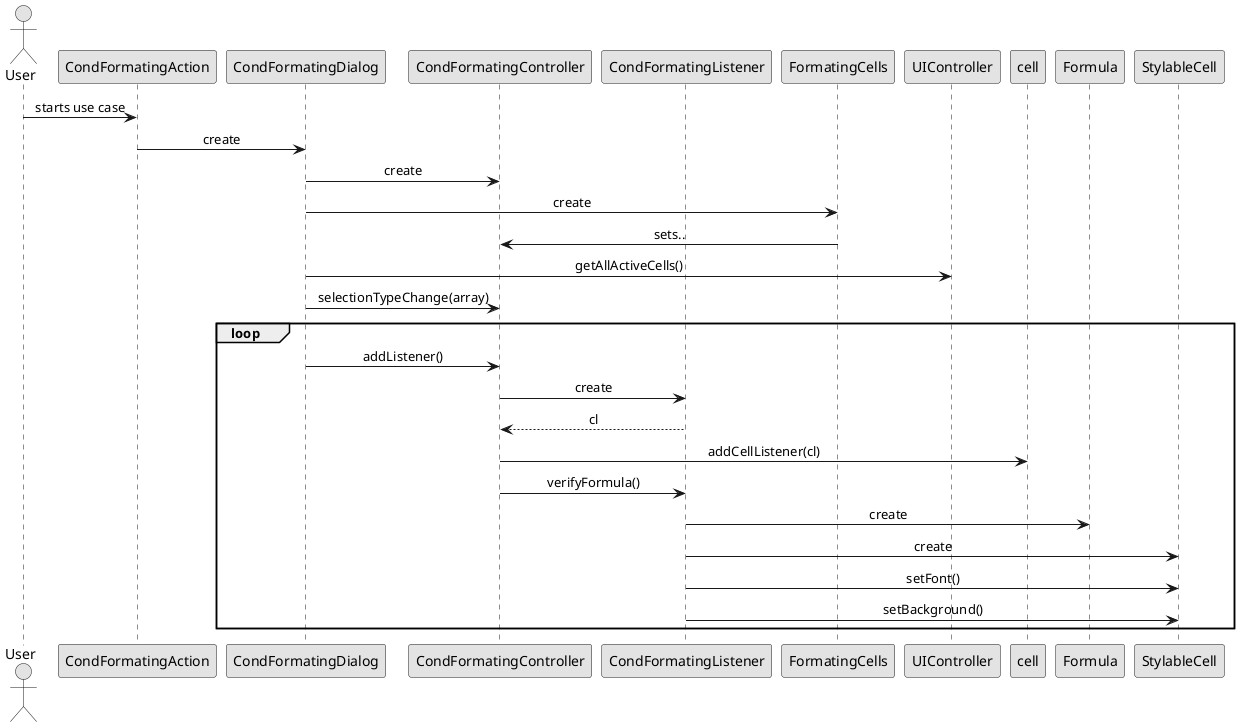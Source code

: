 @startuml

skinparam sequenceMessageAlign center
skinparam monochrome true

actor User
participant "CondFormatingAction" as cfa
participant "CondFormatingDialog" as cfd
participant "CondFormatingController" as cfc
participant "CondFormatingListener" as cfl

User->cfa: starts use case
cfa->cfd:create
cfd->cfc:create
cfd->FormatingCells:create
FormatingCells->cfc:sets..
cfd->UIController:getAllActiveCells()
cfd->cfc:selectionTypeChange(array)
loop
cfd->cfc:addListener()
cfc->cfl:create
cfl-->cfc:cl
cfc->cell:addCellListener(cl)
cfc->cfl:verifyFormula()
cfl->Formula:create
cfl->StylableCell:create
cfl->StylableCell:setFont()
cfl->StylableCell:setBackground()
end loop

@enduml
